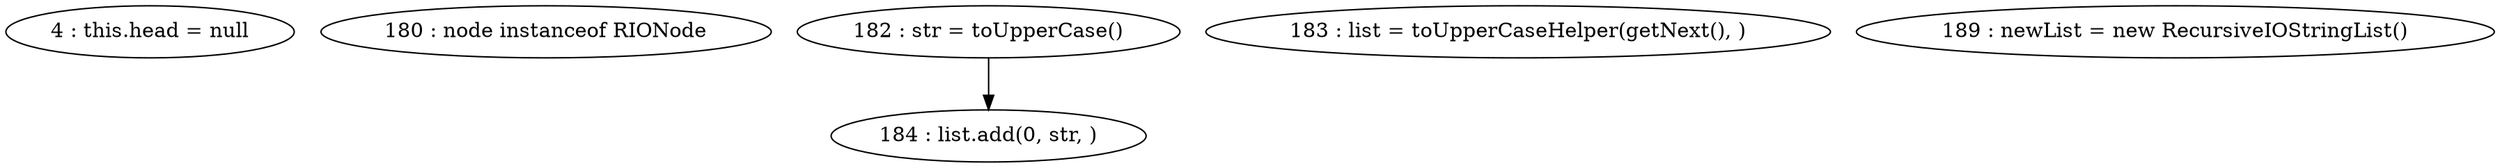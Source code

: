 digraph G {
"4 : this.head = null"
"180 : node instanceof RIONode"
"182 : str = toUpperCase()"
"182 : str = toUpperCase()" -> "184 : list.add(0, str, )"
"183 : list = toUpperCaseHelper(getNext(), )"
"184 : list.add(0, str, )"
"189 : newList = new RecursiveIOStringList()"
}